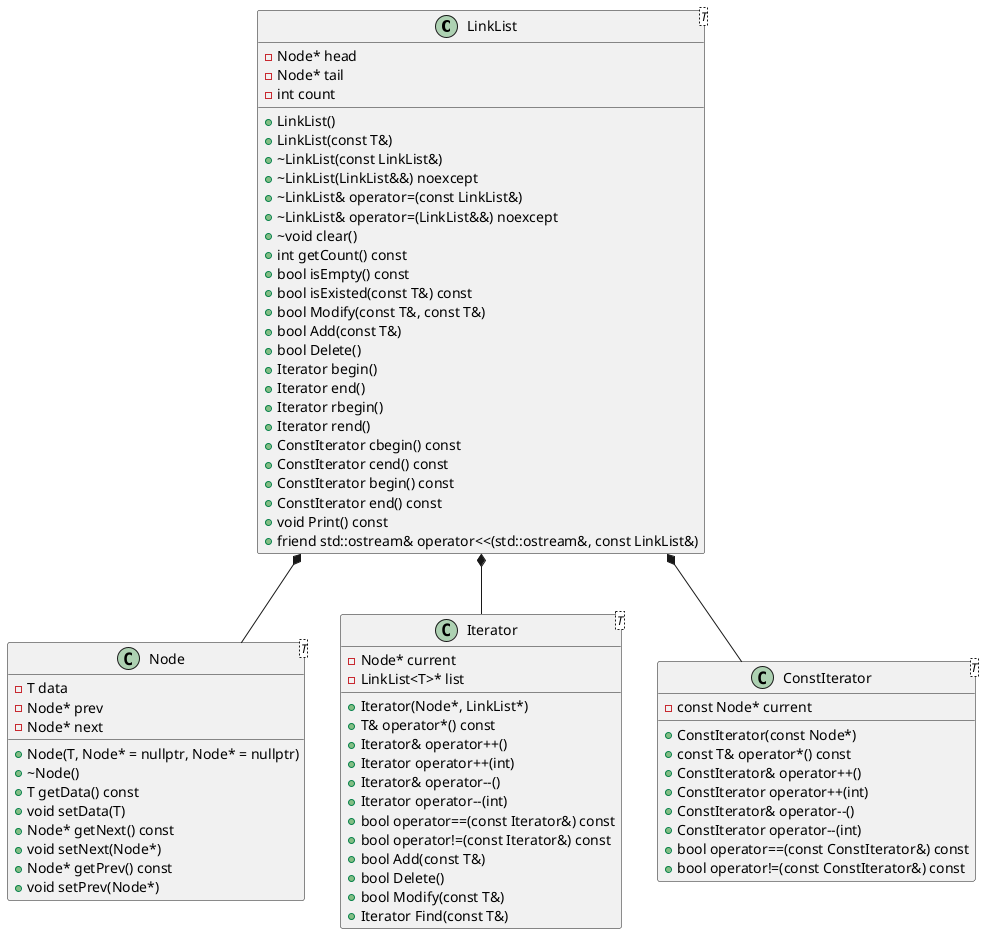 @startuml
class LinkList<T> {
  -Node* head
  -Node* tail
  -int count
  +LinkList()
  +LinkList(const T&)
  +~LinkList(const LinkList&)
  +~LinkList(LinkList&&) noexcept
  +~LinkList& operator=(const LinkList&)
  +~LinkList& operator=(LinkList&&) noexcept
  +~void clear()
  +int getCount() const
  +bool isEmpty() const
  +bool isExisted(const T&) const
  +bool Modify(const T&, const T&)
  +bool Add(const T&)
  +bool Delete()
  +Iterator begin()
  +Iterator end()
  +Iterator rbegin()
  +Iterator rend()
  +ConstIterator cbegin() const
  +ConstIterator cend() const
  +ConstIterator begin() const
  +ConstIterator end() const
  +void Print() const
  +friend std::ostream& operator<<(std::ostream&, const LinkList&)
}

class Node<T> {
  -T data
  -Node* prev
  -Node* next
  +Node(T, Node* = nullptr, Node* = nullptr)
  +~Node()
  +T getData() const
  +void setData(T)
  +Node* getNext() const
  +void setNext(Node*)
  +Node* getPrev() const
  +void setPrev(Node*)
}

class Iterator<T> {
  -Node* current
  -LinkList<T>* list
  +Iterator(Node*, LinkList*)
  +T& operator*() const
  +Iterator& operator++()
  +Iterator operator++(int)
  +Iterator& operator--()
  +Iterator operator--(int)
  +bool operator==(const Iterator&) const
  +bool operator!=(const Iterator&) const
  +bool Add(const T&)
  +bool Delete()
  +bool Modify(const T&)
  +Iterator Find(const T&)
}

class ConstIterator<T> {
  -const Node* current
  +ConstIterator(const Node*)
  +const T& operator*() const
  +ConstIterator& operator++()
  +ConstIterator operator++(int)
  +ConstIterator& operator--()
  +ConstIterator operator--(int)
  +bool operator==(const ConstIterator&) const
  +bool operator!=(const ConstIterator&) const
}

LinkList *-- Node
LinkList *-- Iterator
LinkList *-- ConstIterator
@enduml
